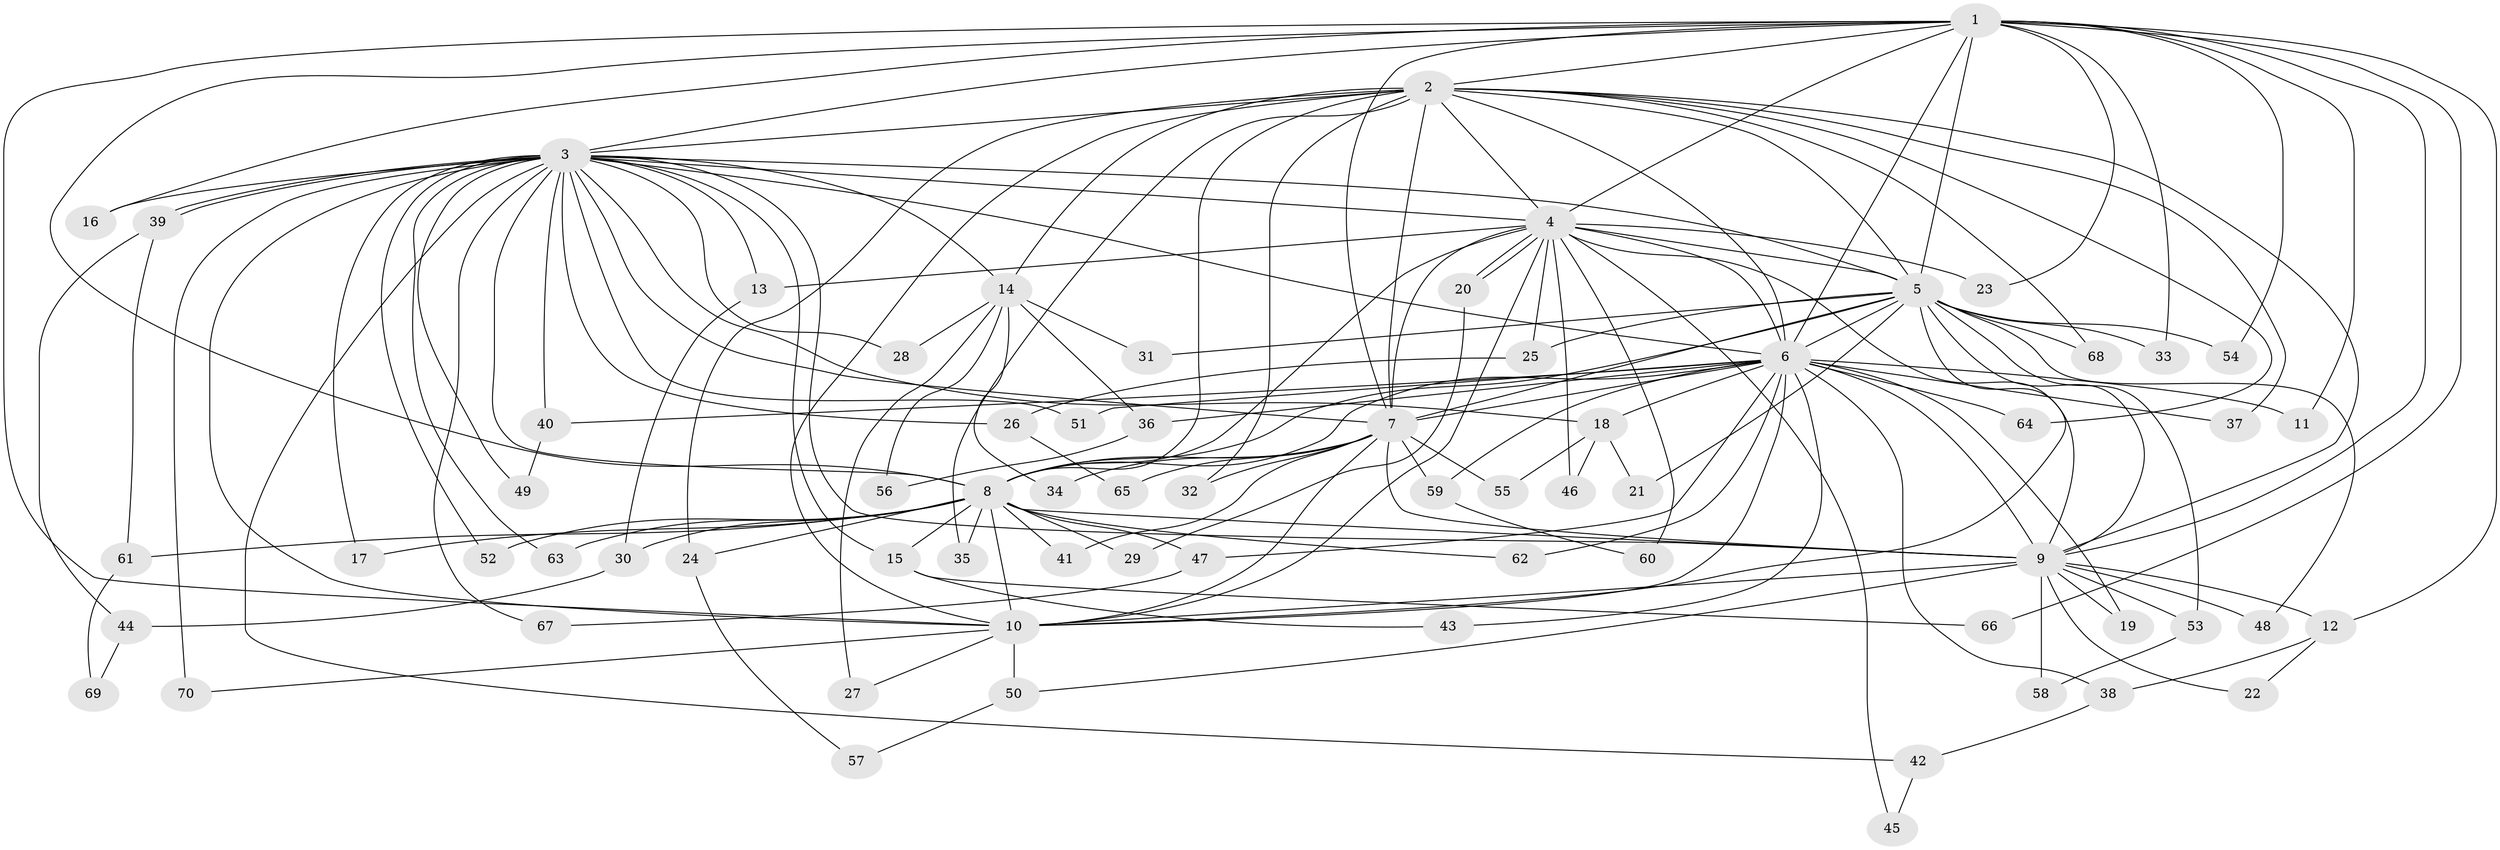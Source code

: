 // coarse degree distribution, {21: 0.02040816326530612, 14: 0.02040816326530612, 29: 0.02040816326530612, 10: 0.02040816326530612, 2: 0.5306122448979592, 1: 0.22448979591836735, 4: 0.02040816326530612, 3: 0.12244897959183673, 5: 0.02040816326530612}
// Generated by graph-tools (version 1.1) at 2025/49/03/04/25 21:49:55]
// undirected, 70 vertices, 165 edges
graph export_dot {
graph [start="1"]
  node [color=gray90,style=filled];
  1;
  2;
  3;
  4;
  5;
  6;
  7;
  8;
  9;
  10;
  11;
  12;
  13;
  14;
  15;
  16;
  17;
  18;
  19;
  20;
  21;
  22;
  23;
  24;
  25;
  26;
  27;
  28;
  29;
  30;
  31;
  32;
  33;
  34;
  35;
  36;
  37;
  38;
  39;
  40;
  41;
  42;
  43;
  44;
  45;
  46;
  47;
  48;
  49;
  50;
  51;
  52;
  53;
  54;
  55;
  56;
  57;
  58;
  59;
  60;
  61;
  62;
  63;
  64;
  65;
  66;
  67;
  68;
  69;
  70;
  1 -- 2;
  1 -- 3;
  1 -- 4;
  1 -- 5;
  1 -- 6;
  1 -- 7;
  1 -- 8;
  1 -- 9;
  1 -- 10;
  1 -- 11;
  1 -- 12;
  1 -- 16;
  1 -- 23;
  1 -- 33;
  1 -- 54;
  1 -- 66;
  2 -- 3;
  2 -- 4;
  2 -- 5;
  2 -- 6;
  2 -- 7;
  2 -- 8;
  2 -- 9;
  2 -- 10;
  2 -- 14;
  2 -- 24;
  2 -- 32;
  2 -- 35;
  2 -- 37;
  2 -- 64;
  2 -- 68;
  3 -- 4;
  3 -- 5;
  3 -- 6;
  3 -- 7;
  3 -- 8;
  3 -- 9;
  3 -- 10;
  3 -- 13;
  3 -- 14;
  3 -- 15;
  3 -- 16;
  3 -- 17;
  3 -- 18;
  3 -- 26;
  3 -- 28;
  3 -- 39;
  3 -- 39;
  3 -- 40;
  3 -- 42;
  3 -- 49;
  3 -- 51;
  3 -- 52;
  3 -- 63;
  3 -- 67;
  3 -- 70;
  4 -- 5;
  4 -- 6;
  4 -- 7;
  4 -- 8;
  4 -- 9;
  4 -- 10;
  4 -- 13;
  4 -- 20;
  4 -- 20;
  4 -- 23;
  4 -- 25;
  4 -- 45;
  4 -- 46;
  4 -- 60;
  5 -- 6;
  5 -- 7;
  5 -- 8;
  5 -- 9;
  5 -- 10;
  5 -- 21;
  5 -- 25;
  5 -- 31;
  5 -- 33;
  5 -- 48;
  5 -- 53;
  5 -- 54;
  5 -- 68;
  6 -- 7;
  6 -- 8;
  6 -- 9;
  6 -- 10;
  6 -- 11;
  6 -- 18;
  6 -- 19;
  6 -- 36;
  6 -- 37;
  6 -- 38;
  6 -- 40;
  6 -- 43;
  6 -- 47;
  6 -- 51;
  6 -- 59;
  6 -- 62;
  6 -- 64;
  7 -- 8;
  7 -- 9;
  7 -- 10;
  7 -- 32;
  7 -- 34;
  7 -- 41;
  7 -- 55;
  7 -- 59;
  7 -- 65;
  8 -- 9;
  8 -- 10;
  8 -- 15;
  8 -- 17;
  8 -- 24;
  8 -- 29;
  8 -- 30;
  8 -- 35;
  8 -- 41;
  8 -- 47;
  8 -- 52;
  8 -- 61;
  8 -- 62;
  8 -- 63;
  9 -- 10;
  9 -- 12;
  9 -- 19;
  9 -- 22;
  9 -- 48;
  9 -- 50;
  9 -- 53;
  9 -- 58;
  10 -- 27;
  10 -- 50;
  10 -- 70;
  12 -- 22;
  12 -- 38;
  13 -- 30;
  14 -- 27;
  14 -- 28;
  14 -- 31;
  14 -- 34;
  14 -- 36;
  14 -- 56;
  15 -- 43;
  15 -- 66;
  18 -- 21;
  18 -- 46;
  18 -- 55;
  20 -- 29;
  24 -- 57;
  25 -- 26;
  26 -- 65;
  30 -- 44;
  36 -- 56;
  38 -- 42;
  39 -- 44;
  39 -- 61;
  40 -- 49;
  42 -- 45;
  44 -- 69;
  47 -- 67;
  50 -- 57;
  53 -- 58;
  59 -- 60;
  61 -- 69;
}
